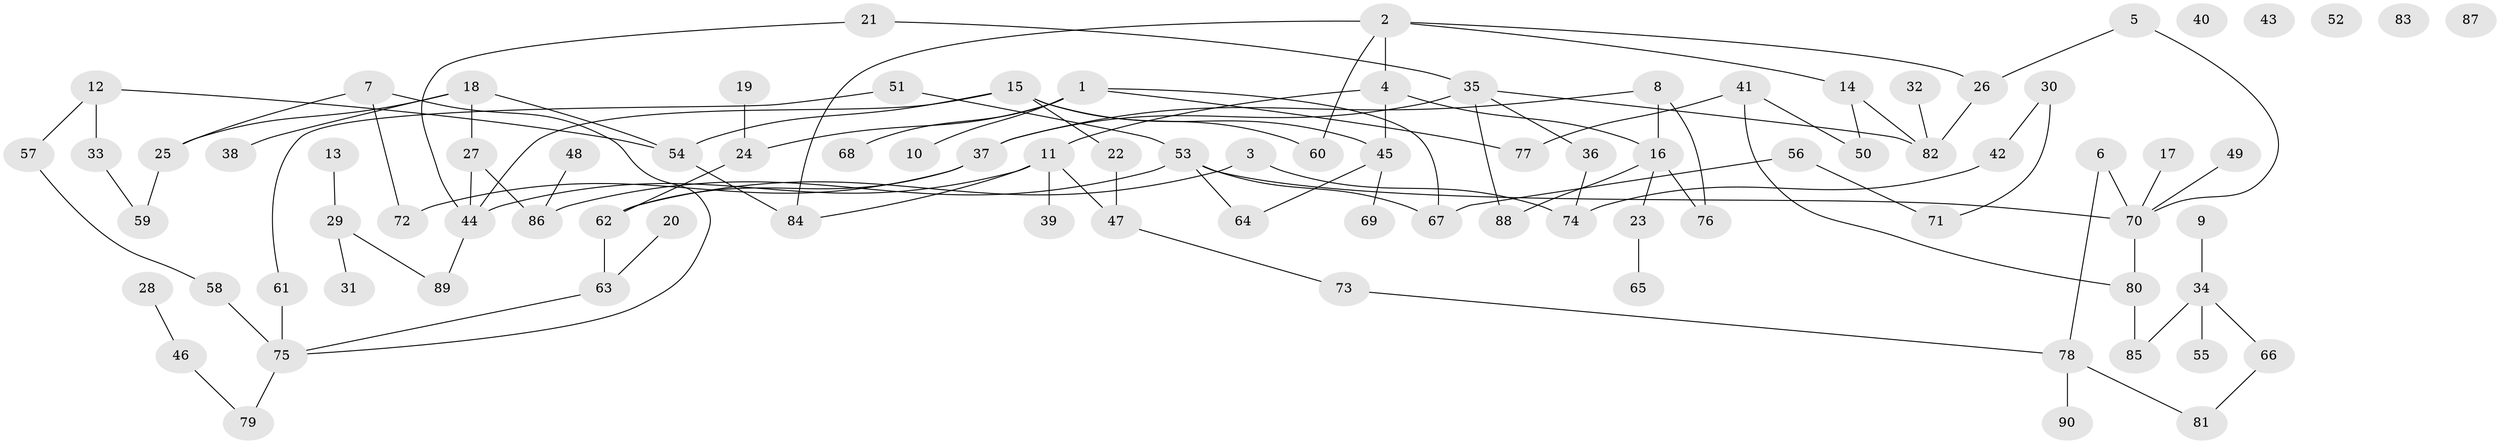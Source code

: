 // Generated by graph-tools (version 1.1) at 2025/49/03/09/25 03:49:04]
// undirected, 90 vertices, 109 edges
graph export_dot {
graph [start="1"]
  node [color=gray90,style=filled];
  1;
  2;
  3;
  4;
  5;
  6;
  7;
  8;
  9;
  10;
  11;
  12;
  13;
  14;
  15;
  16;
  17;
  18;
  19;
  20;
  21;
  22;
  23;
  24;
  25;
  26;
  27;
  28;
  29;
  30;
  31;
  32;
  33;
  34;
  35;
  36;
  37;
  38;
  39;
  40;
  41;
  42;
  43;
  44;
  45;
  46;
  47;
  48;
  49;
  50;
  51;
  52;
  53;
  54;
  55;
  56;
  57;
  58;
  59;
  60;
  61;
  62;
  63;
  64;
  65;
  66;
  67;
  68;
  69;
  70;
  71;
  72;
  73;
  74;
  75;
  76;
  77;
  78;
  79;
  80;
  81;
  82;
  83;
  84;
  85;
  86;
  87;
  88;
  89;
  90;
  1 -- 10;
  1 -- 24;
  1 -- 67;
  1 -- 68;
  1 -- 77;
  2 -- 4;
  2 -- 14;
  2 -- 26;
  2 -- 60;
  2 -- 84;
  3 -- 62;
  3 -- 74;
  4 -- 11;
  4 -- 16;
  4 -- 45;
  5 -- 26;
  5 -- 70;
  6 -- 70;
  6 -- 78;
  7 -- 25;
  7 -- 72;
  7 -- 75;
  8 -- 16;
  8 -- 37;
  8 -- 76;
  9 -- 34;
  11 -- 39;
  11 -- 44;
  11 -- 47;
  11 -- 84;
  12 -- 33;
  12 -- 54;
  12 -- 57;
  13 -- 29;
  14 -- 50;
  14 -- 82;
  15 -- 22;
  15 -- 44;
  15 -- 45;
  15 -- 54;
  15 -- 60;
  16 -- 23;
  16 -- 76;
  16 -- 88;
  17 -- 70;
  18 -- 25;
  18 -- 27;
  18 -- 38;
  18 -- 54;
  19 -- 24;
  20 -- 63;
  21 -- 35;
  21 -- 44;
  22 -- 47;
  23 -- 65;
  24 -- 62;
  25 -- 59;
  26 -- 82;
  27 -- 44;
  27 -- 86;
  28 -- 46;
  29 -- 31;
  29 -- 89;
  30 -- 42;
  30 -- 71;
  32 -- 82;
  33 -- 59;
  34 -- 55;
  34 -- 66;
  34 -- 85;
  35 -- 36;
  35 -- 37;
  35 -- 82;
  35 -- 88;
  36 -- 74;
  37 -- 62;
  37 -- 72;
  41 -- 50;
  41 -- 77;
  41 -- 80;
  42 -- 74;
  44 -- 89;
  45 -- 64;
  45 -- 69;
  46 -- 79;
  47 -- 73;
  48 -- 86;
  49 -- 70;
  51 -- 53;
  51 -- 61;
  53 -- 64;
  53 -- 67;
  53 -- 70;
  53 -- 86;
  54 -- 84;
  56 -- 67;
  56 -- 71;
  57 -- 58;
  58 -- 75;
  61 -- 75;
  62 -- 63;
  63 -- 75;
  66 -- 81;
  70 -- 80;
  73 -- 78;
  75 -- 79;
  78 -- 81;
  78 -- 90;
  80 -- 85;
}
